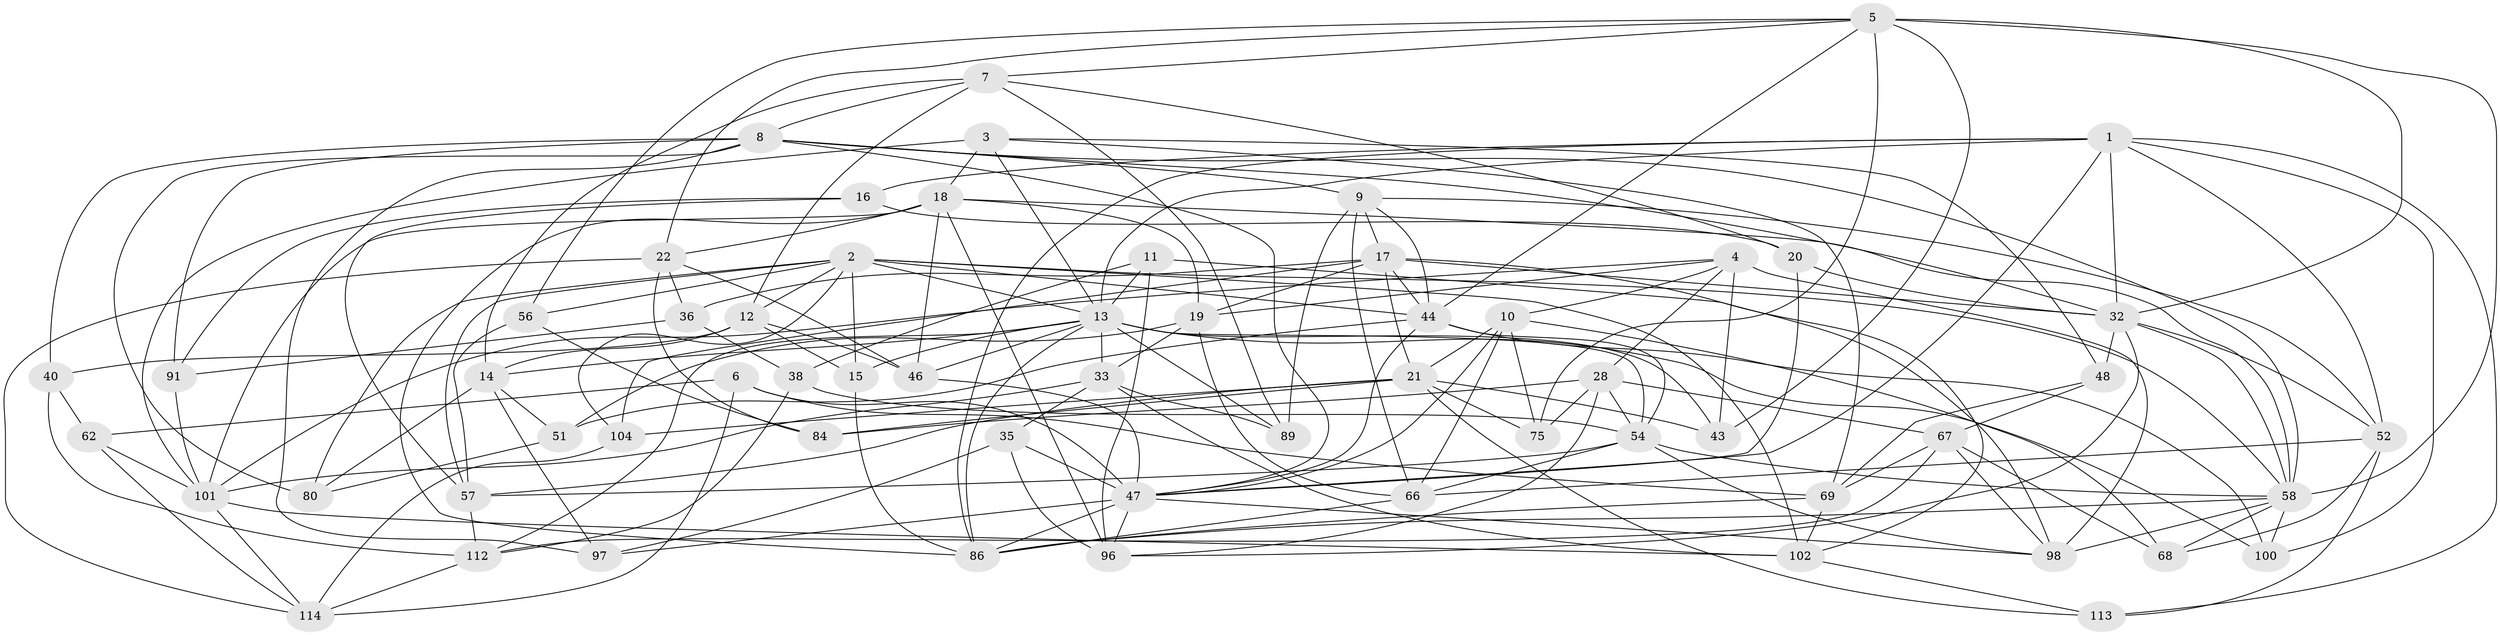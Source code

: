 // original degree distribution, {4: 1.0}
// Generated by graph-tools (version 1.1) at 2025/20/03/04/25 18:20:43]
// undirected, 61 vertices, 181 edges
graph export_dot {
graph [start="1"]
  node [color=gray90,style=filled];
  1 [super="+61+122"];
  2 [super="+23+81+34"];
  3 [super="+118"];
  4 [super="+27"];
  5 [super="+116+50"];
  6;
  7 [super="+24"];
  8 [super="+63+64"];
  9 [super="+77"];
  10 [super="+29"];
  11;
  12 [super="+37"];
  13 [super="+117+30+39+83"];
  14 [super="+31"];
  15;
  16;
  17 [super="+105+45"];
  18 [super="+73+42+53"];
  19 [super="+25"];
  20;
  21 [super="+87"];
  22 [super="+26"];
  28 [super="+123"];
  32 [super="+49+59"];
  33 [super="+55"];
  35;
  36;
  38;
  40;
  43;
  44 [super="+74"];
  46 [super="+76"];
  47 [super="+85+65+70"];
  48;
  51;
  52 [super="+60"];
  54 [super="+71+90"];
  56;
  57 [super="+72"];
  58 [super="+107+82"];
  62;
  66 [super="+92"];
  67 [super="+88"];
  68;
  69 [super="+93"];
  75;
  80;
  84;
  86 [super="+94"];
  89;
  91;
  96 [super="+120"];
  97;
  98 [super="+111"];
  100;
  101 [super="+109+121"];
  102 [super="+103"];
  104;
  112 [super="+115"];
  113;
  114 [super="+119"];
  1 -- 113;
  1 -- 16;
  1 -- 13;
  1 -- 32;
  1 -- 100;
  1 -- 52;
  1 -- 47;
  1 -- 86;
  2 -- 15;
  2 -- 104;
  2 -- 12;
  2 -- 56;
  2 -- 57;
  2 -- 102;
  2 -- 80;
  2 -- 58;
  2 -- 13;
  2 -- 44;
  3 -- 18 [weight=2];
  3 -- 101;
  3 -- 48;
  3 -- 69;
  3 -- 13;
  4 -- 10;
  4 -- 98;
  4 -- 43;
  4 -- 28;
  4 -- 101;
  4 -- 19;
  5 -- 43;
  5 -- 56;
  5 -- 75;
  5 -- 7;
  5 -- 22;
  5 -- 58;
  5 -- 44;
  5 -- 32;
  6 -- 69;
  6 -- 62;
  6 -- 114;
  6 -- 47;
  7 -- 89;
  7 -- 12;
  7 -- 20;
  7 -- 14;
  7 -- 8;
  8 -- 91;
  8 -- 80;
  8 -- 40;
  8 -- 97;
  8 -- 32 [weight=2];
  8 -- 47;
  8 -- 58;
  8 -- 9;
  9 -- 52;
  9 -- 66;
  9 -- 44;
  9 -- 17;
  9 -- 89;
  10 -- 68;
  10 -- 75;
  10 -- 21;
  10 -- 47;
  10 -- 66;
  11 -- 38;
  11 -- 98;
  11 -- 96;
  11 -- 13;
  12 -- 14;
  12 -- 40;
  12 -- 15;
  12 -- 46;
  13 -- 43;
  13 -- 89;
  13 -- 100;
  13 -- 14;
  13 -- 112;
  13 -- 54;
  13 -- 15;
  13 -- 46;
  13 -- 86;
  13 -- 33;
  14 -- 97;
  14 -- 80;
  14 -- 51;
  15 -- 86;
  16 -- 57;
  16 -- 91;
  16 -- 20;
  17 -- 104;
  17 -- 36;
  17 -- 102;
  17 -- 44;
  17 -- 21;
  17 -- 32;
  17 -- 19;
  18 -- 46 [weight=2];
  18 -- 22;
  18 -- 96;
  18 -- 58;
  18 -- 86;
  18 -- 101;
  18 -- 19;
  19 -- 66;
  19 -- 51;
  19 -- 33;
  20 -- 32;
  20 -- 47;
  21 -- 113;
  21 -- 43;
  21 -- 84;
  21 -- 75;
  21 -- 104;
  21 -- 57;
  22 -- 114;
  22 -- 36;
  22 -- 84;
  22 -- 46;
  28 -- 67;
  28 -- 54;
  28 -- 75;
  28 -- 84;
  28 -- 96;
  32 -- 48;
  32 -- 96;
  32 -- 52;
  32 -- 58;
  33 -- 89;
  33 -- 101;
  33 -- 102;
  33 -- 35;
  35 -- 96;
  35 -- 97;
  35 -- 47;
  36 -- 91;
  36 -- 38;
  38 -- 112;
  38 -- 54;
  40 -- 62;
  40 -- 112;
  44 -- 100;
  44 -- 47;
  44 -- 51;
  44 -- 54;
  46 -- 47;
  47 -- 98;
  47 -- 96;
  47 -- 86;
  47 -- 97;
  48 -- 67;
  48 -- 69;
  51 -- 80;
  52 -- 66;
  52 -- 113;
  52 -- 68;
  54 -- 98;
  54 -- 57;
  54 -- 66;
  54 -- 58;
  56 -- 84;
  56 -- 57;
  57 -- 112;
  58 -- 100;
  58 -- 98;
  58 -- 68;
  58 -- 86;
  62 -- 101;
  62 -- 114;
  66 -- 86;
  67 -- 68;
  67 -- 112;
  67 -- 98;
  67 -- 69;
  69 -- 102;
  69 -- 86;
  91 -- 101;
  101 -- 102;
  101 -- 114;
  102 -- 113;
  104 -- 114;
  112 -- 114;
}
